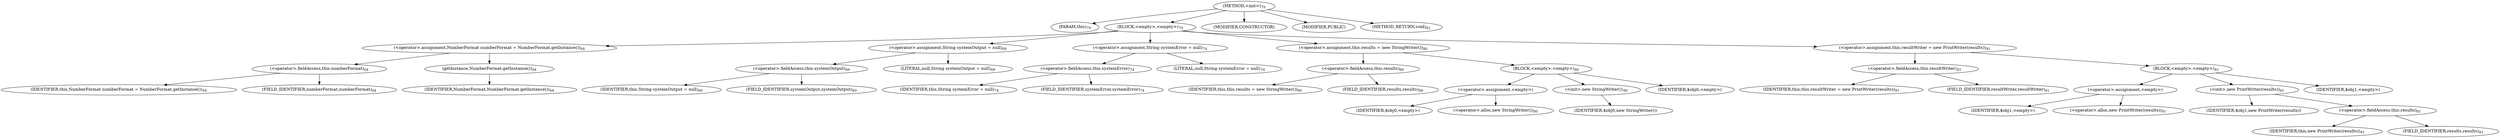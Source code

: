 digraph "&lt;init&gt;" {  
"57" [label = <(METHOD,&lt;init&gt;)<SUB>79</SUB>> ]
"58" [label = <(PARAM,this)<SUB>79</SUB>> ]
"59" [label = <(BLOCK,&lt;empty&gt;,&lt;empty&gt;)<SUB>79</SUB>> ]
"60" [label = <(&lt;operator&gt;.assignment,NumberFormat numberFormat = NumberFormat.getInstance())<SUB>64</SUB>> ]
"61" [label = <(&lt;operator&gt;.fieldAccess,this.numberFormat)<SUB>64</SUB>> ]
"62" [label = <(IDENTIFIER,this,NumberFormat numberFormat = NumberFormat.getInstance())<SUB>64</SUB>> ]
"63" [label = <(FIELD_IDENTIFIER,numberFormat,numberFormat)<SUB>64</SUB>> ]
"64" [label = <(getInstance,NumberFormat.getInstance())<SUB>64</SUB>> ]
"65" [label = <(IDENTIFIER,NumberFormat,NumberFormat.getInstance())<SUB>64</SUB>> ]
"66" [label = <(&lt;operator&gt;.assignment,String systemOutput = null)<SUB>69</SUB>> ]
"67" [label = <(&lt;operator&gt;.fieldAccess,this.systemOutput)<SUB>69</SUB>> ]
"68" [label = <(IDENTIFIER,this,String systemOutput = null)<SUB>69</SUB>> ]
"69" [label = <(FIELD_IDENTIFIER,systemOutput,systemOutput)<SUB>69</SUB>> ]
"70" [label = <(LITERAL,null,String systemOutput = null)<SUB>69</SUB>> ]
"71" [label = <(&lt;operator&gt;.assignment,String systemError = null)<SUB>74</SUB>> ]
"72" [label = <(&lt;operator&gt;.fieldAccess,this.systemError)<SUB>74</SUB>> ]
"73" [label = <(IDENTIFIER,this,String systemError = null)<SUB>74</SUB>> ]
"74" [label = <(FIELD_IDENTIFIER,systemError,systemError)<SUB>74</SUB>> ]
"75" [label = <(LITERAL,null,String systemError = null)<SUB>74</SUB>> ]
"76" [label = <(&lt;operator&gt;.assignment,this.results = new StringWriter())<SUB>80</SUB>> ]
"77" [label = <(&lt;operator&gt;.fieldAccess,this.results)<SUB>80</SUB>> ]
"78" [label = <(IDENTIFIER,this,this.results = new StringWriter())<SUB>80</SUB>> ]
"79" [label = <(FIELD_IDENTIFIER,results,results)<SUB>80</SUB>> ]
"80" [label = <(BLOCK,&lt;empty&gt;,&lt;empty&gt;)<SUB>80</SUB>> ]
"81" [label = <(&lt;operator&gt;.assignment,&lt;empty&gt;)> ]
"82" [label = <(IDENTIFIER,$obj0,&lt;empty&gt;)> ]
"83" [label = <(&lt;operator&gt;.alloc,new StringWriter())<SUB>80</SUB>> ]
"84" [label = <(&lt;init&gt;,new StringWriter())<SUB>80</SUB>> ]
"85" [label = <(IDENTIFIER,$obj0,new StringWriter())> ]
"86" [label = <(IDENTIFIER,$obj0,&lt;empty&gt;)> ]
"87" [label = <(&lt;operator&gt;.assignment,this.resultWriter = new PrintWriter(results))<SUB>81</SUB>> ]
"88" [label = <(&lt;operator&gt;.fieldAccess,this.resultWriter)<SUB>81</SUB>> ]
"89" [label = <(IDENTIFIER,this,this.resultWriter = new PrintWriter(results))<SUB>81</SUB>> ]
"90" [label = <(FIELD_IDENTIFIER,resultWriter,resultWriter)<SUB>81</SUB>> ]
"91" [label = <(BLOCK,&lt;empty&gt;,&lt;empty&gt;)<SUB>81</SUB>> ]
"92" [label = <(&lt;operator&gt;.assignment,&lt;empty&gt;)> ]
"93" [label = <(IDENTIFIER,$obj1,&lt;empty&gt;)> ]
"94" [label = <(&lt;operator&gt;.alloc,new PrintWriter(results))<SUB>81</SUB>> ]
"95" [label = <(&lt;init&gt;,new PrintWriter(results))<SUB>81</SUB>> ]
"96" [label = <(IDENTIFIER,$obj1,new PrintWriter(results))> ]
"97" [label = <(&lt;operator&gt;.fieldAccess,this.results)<SUB>81</SUB>> ]
"98" [label = <(IDENTIFIER,this,new PrintWriter(results))<SUB>81</SUB>> ]
"99" [label = <(FIELD_IDENTIFIER,results,results)<SUB>81</SUB>> ]
"100" [label = <(IDENTIFIER,$obj1,&lt;empty&gt;)> ]
"101" [label = <(MODIFIER,CONSTRUCTOR)> ]
"102" [label = <(MODIFIER,PUBLIC)> ]
"103" [label = <(METHOD_RETURN,void)<SUB>82</SUB>> ]
  "57" -> "58" 
  "57" -> "59" 
  "57" -> "101" 
  "57" -> "102" 
  "57" -> "103" 
  "59" -> "60" 
  "59" -> "66" 
  "59" -> "71" 
  "59" -> "76" 
  "59" -> "87" 
  "60" -> "61" 
  "60" -> "64" 
  "61" -> "62" 
  "61" -> "63" 
  "64" -> "65" 
  "66" -> "67" 
  "66" -> "70" 
  "67" -> "68" 
  "67" -> "69" 
  "71" -> "72" 
  "71" -> "75" 
  "72" -> "73" 
  "72" -> "74" 
  "76" -> "77" 
  "76" -> "80" 
  "77" -> "78" 
  "77" -> "79" 
  "80" -> "81" 
  "80" -> "84" 
  "80" -> "86" 
  "81" -> "82" 
  "81" -> "83" 
  "84" -> "85" 
  "87" -> "88" 
  "87" -> "91" 
  "88" -> "89" 
  "88" -> "90" 
  "91" -> "92" 
  "91" -> "95" 
  "91" -> "100" 
  "92" -> "93" 
  "92" -> "94" 
  "95" -> "96" 
  "95" -> "97" 
  "97" -> "98" 
  "97" -> "99" 
}
